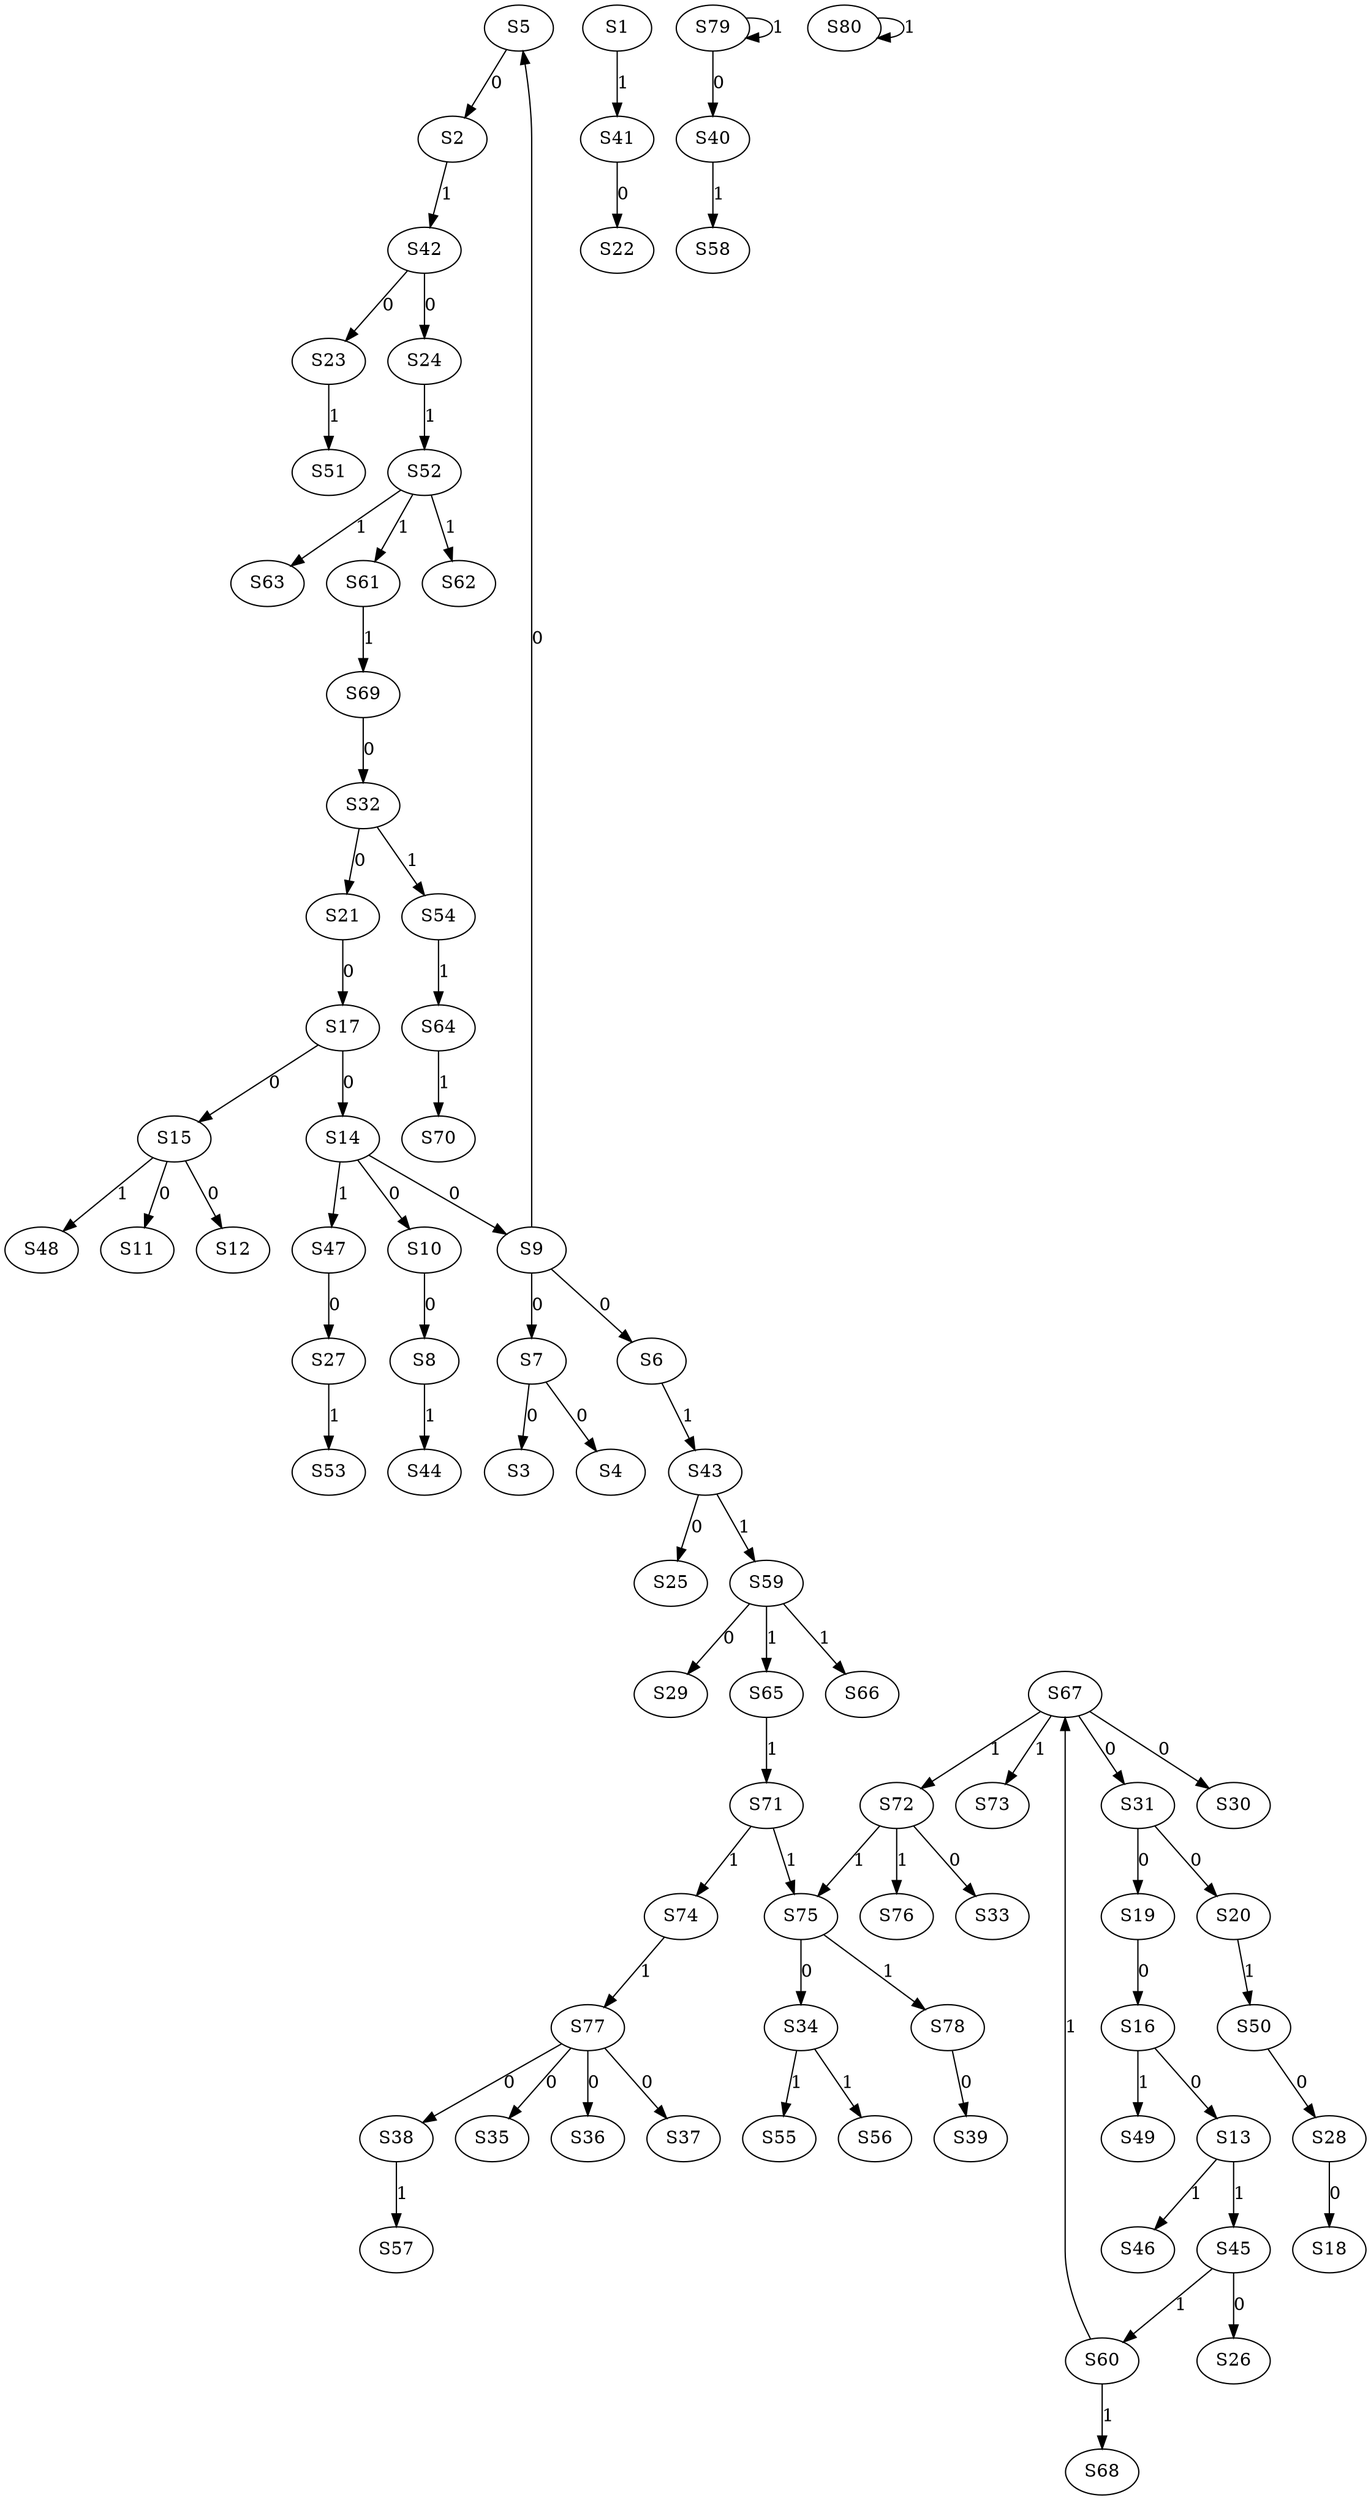 strict digraph {
	S5 -> S2 [ label = 0 ];
	S7 -> S3 [ label = 0 ];
	S7 -> S4 [ label = 0 ];
	S9 -> S5 [ label = 0 ];
	S9 -> S6 [ label = 0 ];
	S9 -> S7 [ label = 0 ];
	S10 -> S8 [ label = 0 ];
	S14 -> S9 [ label = 0 ];
	S14 -> S10 [ label = 0 ];
	S15 -> S11 [ label = 0 ];
	S15 -> S12 [ label = 0 ];
	S16 -> S13 [ label = 0 ];
	S17 -> S14 [ label = 0 ];
	S17 -> S15 [ label = 0 ];
	S19 -> S16 [ label = 0 ];
	S21 -> S17 [ label = 0 ];
	S28 -> S18 [ label = 0 ];
	S31 -> S19 [ label = 0 ];
	S31 -> S20 [ label = 0 ];
	S32 -> S21 [ label = 0 ];
	S41 -> S22 [ label = 0 ];
	S42 -> S23 [ label = 0 ];
	S42 -> S24 [ label = 0 ];
	S43 -> S25 [ label = 0 ];
	S45 -> S26 [ label = 0 ];
	S47 -> S27 [ label = 0 ];
	S50 -> S28 [ label = 0 ];
	S59 -> S29 [ label = 0 ];
	S67 -> S30 [ label = 0 ];
	S67 -> S31 [ label = 0 ];
	S69 -> S32 [ label = 0 ];
	S72 -> S33 [ label = 0 ];
	S75 -> S34 [ label = 0 ];
	S77 -> S35 [ label = 0 ];
	S77 -> S36 [ label = 0 ];
	S77 -> S37 [ label = 0 ];
	S77 -> S38 [ label = 0 ];
	S78 -> S39 [ label = 0 ];
	S79 -> S40 [ label = 0 ];
	S1 -> S41 [ label = 1 ];
	S2 -> S42 [ label = 1 ];
	S6 -> S43 [ label = 1 ];
	S8 -> S44 [ label = 1 ];
	S13 -> S45 [ label = 1 ];
	S13 -> S46 [ label = 1 ];
	S14 -> S47 [ label = 1 ];
	S15 -> S48 [ label = 1 ];
	S16 -> S49 [ label = 1 ];
	S20 -> S50 [ label = 1 ];
	S23 -> S51 [ label = 1 ];
	S24 -> S52 [ label = 1 ];
	S27 -> S53 [ label = 1 ];
	S32 -> S54 [ label = 1 ];
	S34 -> S55 [ label = 1 ];
	S34 -> S56 [ label = 1 ];
	S38 -> S57 [ label = 1 ];
	S40 -> S58 [ label = 1 ];
	S43 -> S59 [ label = 1 ];
	S45 -> S60 [ label = 1 ];
	S52 -> S61 [ label = 1 ];
	S52 -> S62 [ label = 1 ];
	S52 -> S63 [ label = 1 ];
	S54 -> S64 [ label = 1 ];
	S59 -> S65 [ label = 1 ];
	S59 -> S66 [ label = 1 ];
	S60 -> S67 [ label = 1 ];
	S60 -> S68 [ label = 1 ];
	S61 -> S69 [ label = 1 ];
	S64 -> S70 [ label = 1 ];
	S65 -> S71 [ label = 1 ];
	S67 -> S72 [ label = 1 ];
	S67 -> S73 [ label = 1 ];
	S71 -> S74 [ label = 1 ];
	S71 -> S75 [ label = 1 ];
	S72 -> S76 [ label = 1 ];
	S74 -> S77 [ label = 1 ];
	S75 -> S78 [ label = 1 ];
	S79 -> S79 [ label = 1 ];
	S80 -> S80 [ label = 1 ];
	S72 -> S75 [ label = 1 ];
}